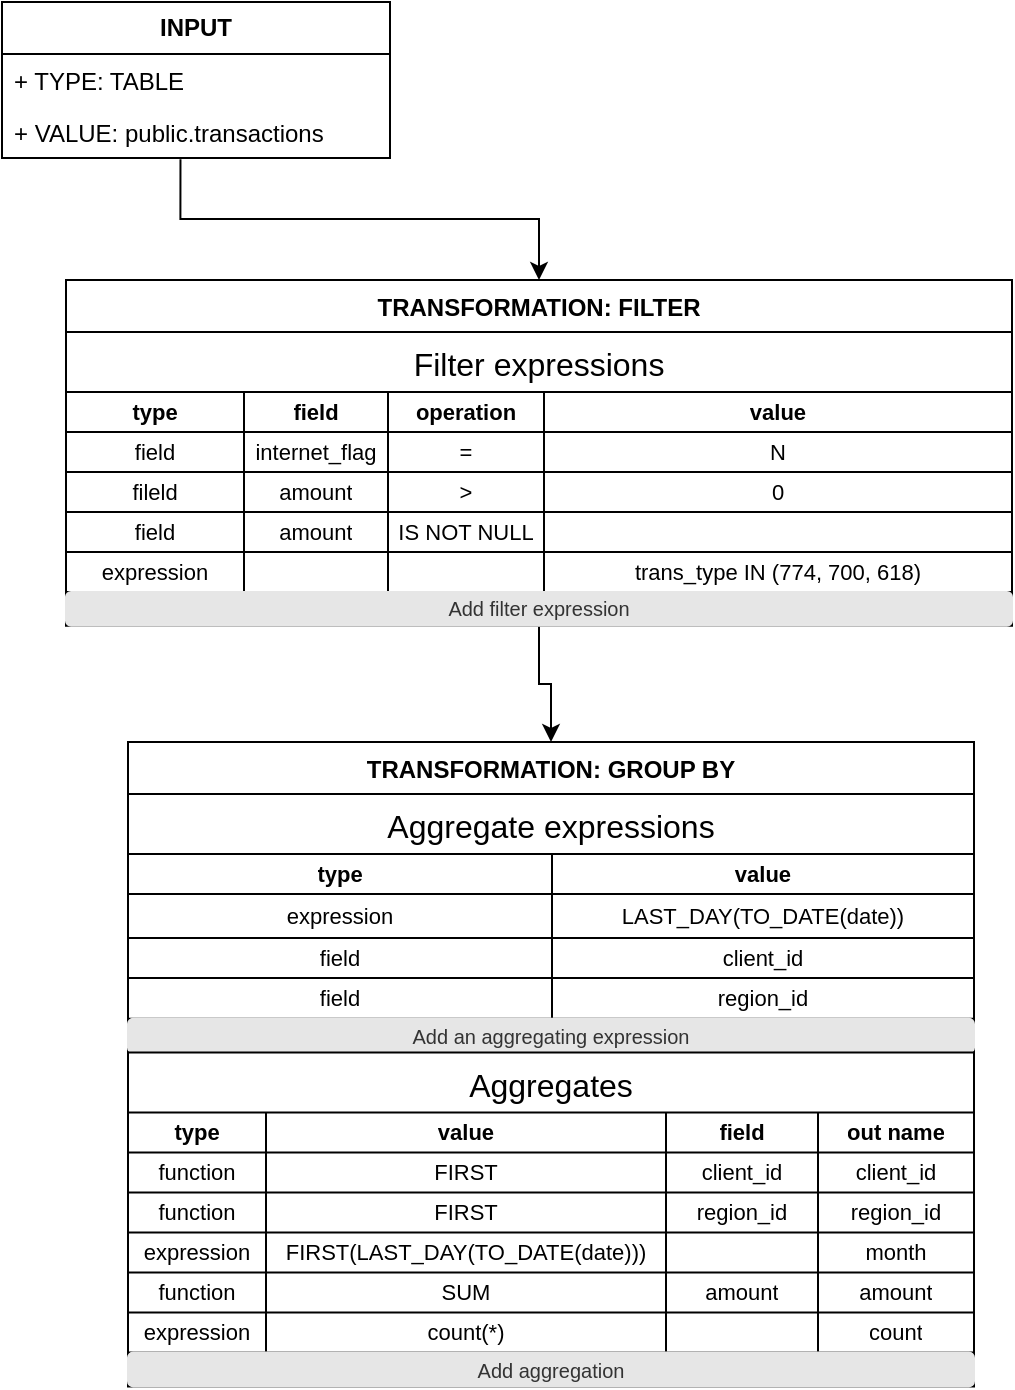 <mxfile version="24.7.17">
  <diagram name="Page-1" id="9f46799a-70d6-7492-0946-bef42562c5a5">
    <mxGraphModel dx="1172" dy="624" grid="0" gridSize="10" guides="1" tooltips="1" connect="1" arrows="1" fold="1" page="1" pageScale="1" pageWidth="1100" pageHeight="850" background="none" math="0" shadow="0">
      <root>
        <mxCell id="0" />
        <mxCell id="1" parent="0" />
        <mxCell id="NS6MXJYAzT7x-2VZBriJ-9" style="edgeStyle=orthogonalEdgeStyle;rounded=0;orthogonalLoop=1;jettySize=auto;html=1;exitX=0.46;exitY=1.022;exitDx=0;exitDy=0;entryX=0.5;entryY=0;entryDx=0;entryDy=0;exitPerimeter=0;" edge="1" parent="1" source="NS6MXJYAzT7x-2VZBriJ-256" target="NS6MXJYAzT7x-2VZBriJ-270">
          <mxGeometry relative="1" as="geometry">
            <mxPoint x="110" y="110" as="targetPoint" />
          </mxGeometry>
        </mxCell>
        <mxCell id="NS6MXJYAzT7x-2VZBriJ-5" value="TRANSFORMATION:&amp;nbsp;&lt;span style=&quot;text-align: left;&quot;&gt;GROUP BY&lt;/span&gt;" style="swimlane;fontStyle=1;align=center;verticalAlign=top;childLayout=stackLayout;horizontal=1;startSize=26;horizontalStack=0;resizeParent=1;resizeParentMax=0;resizeLast=0;collapsible=1;marginBottom=0;whiteSpace=wrap;html=1;flipV=0;flipH=1;" vertex="1" parent="1">
          <mxGeometry x="101" y="389" width="423" height="322.189" as="geometry">
            <mxRectangle x="101" y="389" width="256" height="47" as="alternateBounds" />
          </mxGeometry>
        </mxCell>
        <mxCell id="NS6MXJYAzT7x-2VZBriJ-206" value="Aggregate expressions" style="shape=table;startSize=30;container=1;collapsible=0;childLayout=tableLayout;strokeColor=default;fontSize=16;" vertex="1" parent="NS6MXJYAzT7x-2VZBriJ-5">
          <mxGeometry y="26" width="423" height="112.429" as="geometry" />
        </mxCell>
        <mxCell id="NS6MXJYAzT7x-2VZBriJ-207" value="" style="shape=tableRow;horizontal=0;startSize=0;swimlaneHead=0;swimlaneBody=0;strokeColor=inherit;top=0;left=0;bottom=0;right=0;collapsible=0;dropTarget=0;fillColor=none;points=[[0,0.5],[1,0.5]];portConstraint=eastwest;fontSize=16;" vertex="1" parent="NS6MXJYAzT7x-2VZBriJ-206">
          <mxGeometry y="30" width="423" height="20" as="geometry" />
        </mxCell>
        <mxCell id="NS6MXJYAzT7x-2VZBriJ-208" value="&lt;span style=&quot;font-weight: 700; font-size: 11px;&quot;&gt;type&lt;/span&gt;" style="shape=partialRectangle;html=1;whiteSpace=wrap;connectable=0;strokeColor=inherit;overflow=hidden;fillColor=none;top=0;left=0;bottom=0;right=0;pointerEvents=1;fontSize=11;" vertex="1" parent="NS6MXJYAzT7x-2VZBriJ-207">
          <mxGeometry width="212" height="20" as="geometry">
            <mxRectangle width="212" height="20" as="alternateBounds" />
          </mxGeometry>
        </mxCell>
        <mxCell id="NS6MXJYAzT7x-2VZBriJ-209" value="&lt;span style=&quot;font-weight: 700; font-size: 11px;&quot;&gt;value&lt;/span&gt;" style="shape=partialRectangle;html=1;whiteSpace=wrap;connectable=0;strokeColor=inherit;overflow=hidden;fillColor=none;top=0;left=0;bottom=0;right=0;pointerEvents=1;fontSize=11;" vertex="1" parent="NS6MXJYAzT7x-2VZBriJ-207">
          <mxGeometry x="212" width="211" height="20" as="geometry">
            <mxRectangle width="211" height="20" as="alternateBounds" />
          </mxGeometry>
        </mxCell>
        <mxCell id="NS6MXJYAzT7x-2VZBriJ-211" value="" style="shape=tableRow;horizontal=0;startSize=0;swimlaneHead=0;swimlaneBody=0;strokeColor=inherit;top=0;left=0;bottom=0;right=0;collapsible=0;dropTarget=0;fillColor=none;points=[[0,0.5],[1,0.5]];portConstraint=eastwest;fontSize=16;" vertex="1" parent="NS6MXJYAzT7x-2VZBriJ-206">
          <mxGeometry y="50" width="423" height="22" as="geometry" />
        </mxCell>
        <mxCell id="NS6MXJYAzT7x-2VZBriJ-212" value="&lt;span style=&quot;font-size: 11px;&quot;&gt;expression&lt;/span&gt;" style="shape=partialRectangle;html=1;whiteSpace=wrap;connectable=0;strokeColor=inherit;overflow=hidden;fillColor=none;top=0;left=0;bottom=0;right=0;pointerEvents=1;fontSize=11;" vertex="1" parent="NS6MXJYAzT7x-2VZBriJ-211">
          <mxGeometry width="212" height="22" as="geometry">
            <mxRectangle width="212" height="22" as="alternateBounds" />
          </mxGeometry>
        </mxCell>
        <mxCell id="NS6MXJYAzT7x-2VZBriJ-213" value="&lt;span style=&quot;font-size: 11px;&quot;&gt;LAST_DAY(TO_DATE(date))&lt;/span&gt;" style="shape=partialRectangle;html=1;whiteSpace=wrap;connectable=0;strokeColor=inherit;overflow=hidden;fillColor=none;top=0;left=0;bottom=0;right=0;pointerEvents=1;fontSize=11;" vertex="1" parent="NS6MXJYAzT7x-2VZBriJ-211">
          <mxGeometry x="212" width="211" height="22" as="geometry">
            <mxRectangle width="211" height="22" as="alternateBounds" />
          </mxGeometry>
        </mxCell>
        <mxCell id="NS6MXJYAzT7x-2VZBriJ-215" value="" style="shape=tableRow;horizontal=0;startSize=0;swimlaneHead=0;swimlaneBody=0;strokeColor=inherit;top=0;left=0;bottom=0;right=0;collapsible=0;dropTarget=0;fillColor=none;points=[[0,0.5],[1,0.5]];portConstraint=eastwest;fontSize=16;" vertex="1" parent="NS6MXJYAzT7x-2VZBriJ-206">
          <mxGeometry y="72" width="423" height="20" as="geometry" />
        </mxCell>
        <mxCell id="NS6MXJYAzT7x-2VZBriJ-216" value="&lt;span style=&quot;font-size: 11px;&quot;&gt;field&lt;/span&gt;" style="shape=partialRectangle;html=1;whiteSpace=wrap;connectable=0;strokeColor=inherit;overflow=hidden;fillColor=none;top=0;left=0;bottom=0;right=0;pointerEvents=1;fontSize=11;" vertex="1" parent="NS6MXJYAzT7x-2VZBriJ-215">
          <mxGeometry width="212" height="20" as="geometry">
            <mxRectangle width="212" height="20" as="alternateBounds" />
          </mxGeometry>
        </mxCell>
        <mxCell id="NS6MXJYAzT7x-2VZBriJ-217" value="&lt;span style=&quot;font-size: 11px;&quot;&gt;client_id&lt;/span&gt;" style="shape=partialRectangle;html=1;whiteSpace=wrap;connectable=0;strokeColor=inherit;overflow=hidden;fillColor=none;top=0;left=0;bottom=0;right=0;pointerEvents=1;fontSize=11;" vertex="1" parent="NS6MXJYAzT7x-2VZBriJ-215">
          <mxGeometry x="212" width="211" height="20" as="geometry">
            <mxRectangle width="211" height="20" as="alternateBounds" />
          </mxGeometry>
        </mxCell>
        <mxCell id="NS6MXJYAzT7x-2VZBriJ-232" style="shape=tableRow;horizontal=0;startSize=0;swimlaneHead=0;swimlaneBody=0;strokeColor=inherit;top=0;left=0;bottom=0;right=0;collapsible=0;dropTarget=0;fillColor=none;points=[[0,0.5],[1,0.5]];portConstraint=eastwest;fontSize=16;" vertex="1" parent="NS6MXJYAzT7x-2VZBriJ-206">
          <mxGeometry y="92" width="423" height="20" as="geometry" />
        </mxCell>
        <mxCell id="NS6MXJYAzT7x-2VZBriJ-233" value="&lt;span style=&quot;font-size: 11px;&quot;&gt;field&lt;/span&gt;" style="shape=partialRectangle;html=1;whiteSpace=wrap;connectable=0;strokeColor=inherit;overflow=hidden;fillColor=none;top=0;left=0;bottom=0;right=0;pointerEvents=1;fontSize=11;" vertex="1" parent="NS6MXJYAzT7x-2VZBriJ-232">
          <mxGeometry width="212" height="20" as="geometry">
            <mxRectangle width="212" height="20" as="alternateBounds" />
          </mxGeometry>
        </mxCell>
        <mxCell id="NS6MXJYAzT7x-2VZBriJ-234" value="&lt;span style=&quot;font-size: 11px;&quot;&gt;region_id&lt;/span&gt;" style="shape=partialRectangle;html=1;whiteSpace=wrap;connectable=0;strokeColor=inherit;overflow=hidden;fillColor=none;top=0;left=0;bottom=0;right=0;pointerEvents=1;fontSize=11;" vertex="1" parent="NS6MXJYAzT7x-2VZBriJ-232">
          <mxGeometry x="212" width="211" height="20" as="geometry">
            <mxRectangle width="211" height="20" as="alternateBounds" />
          </mxGeometry>
        </mxCell>
        <mxCell id="NS6MXJYAzT7x-2VZBriJ-266" value="&lt;span style=&quot;white-space-collapse: preserve;&quot; data-src-align=&quot;0:8&quot; class=&quot;EzKURWReUAB5oZgtQNkl&quot;&gt;Add&lt;/span&gt;&lt;span style=&quot;white-space-collapse: preserve;&quot;&gt; an &lt;/span&gt;&lt;span style=&quot;white-space-collapse: preserve;&quot; data-src-align=&quot;9:12&quot; class=&quot;EzKURWReUAB5oZgtQNkl&quot;&gt;aggregating&lt;/span&gt;&lt;span style=&quot;white-space-collapse: preserve;&quot;&gt; &lt;/span&gt;&lt;span style=&quot;white-space-collapse: preserve;&quot; data-src-align=&quot;22:9&quot; class=&quot;EzKURWReUAB5oZgtQNkl&quot;&gt;expression&lt;/span&gt;" style="rounded=1;html=1;shadow=0;dashed=0;whiteSpace=wrap;fontSize=10;fillColor=#E6E6E6;align=center;strokeColor=#E6E6E6;fontColor=#333333;" vertex="1" parent="NS6MXJYAzT7x-2VZBriJ-5">
          <mxGeometry y="138.429" width="423" height="16.88" as="geometry" />
        </mxCell>
        <mxCell id="NS6MXJYAzT7x-2VZBriJ-219" value="Aggregates" style="shape=table;startSize=30;container=1;collapsible=0;childLayout=tableLayout;strokeColor=default;fontSize=16;" vertex="1" parent="NS6MXJYAzT7x-2VZBriJ-5">
          <mxGeometry y="155.309" width="423" height="150" as="geometry" />
        </mxCell>
        <mxCell id="NS6MXJYAzT7x-2VZBriJ-220" value="" style="shape=tableRow;horizontal=0;startSize=0;swimlaneHead=0;swimlaneBody=0;strokeColor=inherit;top=0;left=0;bottom=0;right=0;collapsible=0;dropTarget=0;fillColor=none;points=[[0,0.5],[1,0.5]];portConstraint=eastwest;fontSize=16;" vertex="1" parent="NS6MXJYAzT7x-2VZBriJ-219">
          <mxGeometry y="30" width="423" height="20" as="geometry" />
        </mxCell>
        <mxCell id="NS6MXJYAzT7x-2VZBriJ-221" value="&lt;span style=&quot;font-weight: 700; font-size: 11px;&quot;&gt;type&lt;/span&gt;" style="shape=partialRectangle;html=1;whiteSpace=wrap;connectable=0;strokeColor=inherit;overflow=hidden;fillColor=none;top=0;left=0;bottom=0;right=0;pointerEvents=1;fontSize=11;" vertex="1" parent="NS6MXJYAzT7x-2VZBriJ-220">
          <mxGeometry width="69" height="20" as="geometry">
            <mxRectangle width="69" height="20" as="alternateBounds" />
          </mxGeometry>
        </mxCell>
        <mxCell id="NS6MXJYAzT7x-2VZBriJ-222" value="value" style="shape=partialRectangle;html=1;whiteSpace=wrap;connectable=0;strokeColor=inherit;overflow=hidden;fillColor=none;top=0;left=0;bottom=0;right=0;pointerEvents=1;fontSize=11;fontStyle=1" vertex="1" parent="NS6MXJYAzT7x-2VZBriJ-220">
          <mxGeometry x="69" width="200" height="20" as="geometry">
            <mxRectangle width="200" height="20" as="alternateBounds" />
          </mxGeometry>
        </mxCell>
        <mxCell id="NS6MXJYAzT7x-2VZBriJ-235" value="field" style="shape=partialRectangle;html=1;whiteSpace=wrap;connectable=0;strokeColor=inherit;overflow=hidden;fillColor=none;top=0;left=0;bottom=0;right=0;pointerEvents=1;fontSize=11;fontStyle=1" vertex="1" parent="NS6MXJYAzT7x-2VZBriJ-220">
          <mxGeometry x="269" width="76" height="20" as="geometry">
            <mxRectangle width="76" height="20" as="alternateBounds" />
          </mxGeometry>
        </mxCell>
        <mxCell id="NS6MXJYAzT7x-2VZBriJ-223" value="out name" style="shape=partialRectangle;html=1;whiteSpace=wrap;connectable=0;strokeColor=inherit;overflow=hidden;fillColor=none;top=0;left=0;bottom=0;right=0;pointerEvents=1;fontSize=11;fontStyle=1" vertex="1" parent="NS6MXJYAzT7x-2VZBriJ-220">
          <mxGeometry x="345" width="78" height="20" as="geometry">
            <mxRectangle width="78" height="20" as="alternateBounds" />
          </mxGeometry>
        </mxCell>
        <mxCell id="NS6MXJYAzT7x-2VZBriJ-224" value="" style="shape=tableRow;horizontal=0;startSize=0;swimlaneHead=0;swimlaneBody=0;strokeColor=inherit;top=0;left=0;bottom=0;right=0;collapsible=0;dropTarget=0;fillColor=none;points=[[0,0.5],[1,0.5]];portConstraint=eastwest;fontSize=16;" vertex="1" parent="NS6MXJYAzT7x-2VZBriJ-219">
          <mxGeometry y="50" width="423" height="20" as="geometry" />
        </mxCell>
        <mxCell id="NS6MXJYAzT7x-2VZBriJ-225" value="function" style="shape=partialRectangle;html=1;whiteSpace=wrap;connectable=0;strokeColor=inherit;overflow=hidden;fillColor=none;top=0;left=0;bottom=0;right=0;pointerEvents=1;fontSize=11;" vertex="1" parent="NS6MXJYAzT7x-2VZBriJ-224">
          <mxGeometry width="69" height="20" as="geometry">
            <mxRectangle width="69" height="20" as="alternateBounds" />
          </mxGeometry>
        </mxCell>
        <mxCell id="NS6MXJYAzT7x-2VZBriJ-226" value="FIRST" style="shape=partialRectangle;html=1;whiteSpace=wrap;connectable=0;strokeColor=inherit;overflow=hidden;fillColor=none;top=0;left=0;bottom=0;right=0;pointerEvents=1;fontSize=11;" vertex="1" parent="NS6MXJYAzT7x-2VZBriJ-224">
          <mxGeometry x="69" width="200" height="20" as="geometry">
            <mxRectangle width="200" height="20" as="alternateBounds" />
          </mxGeometry>
        </mxCell>
        <mxCell id="NS6MXJYAzT7x-2VZBriJ-236" value="client_id" style="shape=partialRectangle;html=1;whiteSpace=wrap;connectable=0;strokeColor=inherit;overflow=hidden;fillColor=none;top=0;left=0;bottom=0;right=0;pointerEvents=1;fontSize=11;" vertex="1" parent="NS6MXJYAzT7x-2VZBriJ-224">
          <mxGeometry x="269" width="76" height="20" as="geometry">
            <mxRectangle width="76" height="20" as="alternateBounds" />
          </mxGeometry>
        </mxCell>
        <mxCell id="NS6MXJYAzT7x-2VZBriJ-227" value="client_id" style="shape=partialRectangle;html=1;whiteSpace=wrap;connectable=0;strokeColor=inherit;overflow=hidden;fillColor=none;top=0;left=0;bottom=0;right=0;pointerEvents=1;fontSize=11;" vertex="1" parent="NS6MXJYAzT7x-2VZBriJ-224">
          <mxGeometry x="345" width="78" height="20" as="geometry">
            <mxRectangle width="78" height="20" as="alternateBounds" />
          </mxGeometry>
        </mxCell>
        <mxCell id="NS6MXJYAzT7x-2VZBriJ-258" style="shape=tableRow;horizontal=0;startSize=0;swimlaneHead=0;swimlaneBody=0;strokeColor=inherit;top=0;left=0;bottom=0;right=0;collapsible=0;dropTarget=0;fillColor=none;points=[[0,0.5],[1,0.5]];portConstraint=eastwest;fontSize=16;" vertex="1" parent="NS6MXJYAzT7x-2VZBriJ-219">
          <mxGeometry y="70" width="423" height="20" as="geometry" />
        </mxCell>
        <mxCell id="NS6MXJYAzT7x-2VZBriJ-259" value="function" style="shape=partialRectangle;html=1;whiteSpace=wrap;connectable=0;strokeColor=inherit;overflow=hidden;fillColor=none;top=0;left=0;bottom=0;right=0;pointerEvents=1;fontSize=11;" vertex="1" parent="NS6MXJYAzT7x-2VZBriJ-258">
          <mxGeometry width="69" height="20" as="geometry">
            <mxRectangle width="69" height="20" as="alternateBounds" />
          </mxGeometry>
        </mxCell>
        <mxCell id="NS6MXJYAzT7x-2VZBriJ-260" value="FIRST" style="shape=partialRectangle;html=1;whiteSpace=wrap;connectable=0;strokeColor=inherit;overflow=hidden;fillColor=none;top=0;left=0;bottom=0;right=0;pointerEvents=1;fontSize=11;" vertex="1" parent="NS6MXJYAzT7x-2VZBriJ-258">
          <mxGeometry x="69" width="200" height="20" as="geometry">
            <mxRectangle width="200" height="20" as="alternateBounds" />
          </mxGeometry>
        </mxCell>
        <mxCell id="NS6MXJYAzT7x-2VZBriJ-261" value="region_id" style="shape=partialRectangle;html=1;whiteSpace=wrap;connectable=0;strokeColor=inherit;overflow=hidden;fillColor=none;top=0;left=0;bottom=0;right=0;pointerEvents=1;fontSize=11;" vertex="1" parent="NS6MXJYAzT7x-2VZBriJ-258">
          <mxGeometry x="269" width="76" height="20" as="geometry">
            <mxRectangle width="76" height="20" as="alternateBounds" />
          </mxGeometry>
        </mxCell>
        <mxCell id="NS6MXJYAzT7x-2VZBriJ-262" value="region_id" style="shape=partialRectangle;html=1;whiteSpace=wrap;connectable=0;strokeColor=inherit;overflow=hidden;fillColor=none;top=0;left=0;bottom=0;right=0;pointerEvents=1;fontSize=11;" vertex="1" parent="NS6MXJYAzT7x-2VZBriJ-258">
          <mxGeometry x="345" width="78" height="20" as="geometry">
            <mxRectangle width="78" height="20" as="alternateBounds" />
          </mxGeometry>
        </mxCell>
        <mxCell id="NS6MXJYAzT7x-2VZBriJ-228" value="" style="shape=tableRow;horizontal=0;startSize=0;swimlaneHead=0;swimlaneBody=0;strokeColor=inherit;top=0;left=0;bottom=0;right=0;collapsible=0;dropTarget=0;fillColor=none;points=[[0,0.5],[1,0.5]];portConstraint=eastwest;fontSize=16;" vertex="1" parent="NS6MXJYAzT7x-2VZBriJ-219">
          <mxGeometry y="90" width="423" height="20" as="geometry" />
        </mxCell>
        <mxCell id="NS6MXJYAzT7x-2VZBriJ-229" value="expression" style="shape=partialRectangle;html=1;whiteSpace=wrap;connectable=0;strokeColor=inherit;overflow=hidden;fillColor=none;top=0;left=0;bottom=0;right=0;pointerEvents=1;fontSize=11;" vertex="1" parent="NS6MXJYAzT7x-2VZBriJ-228">
          <mxGeometry width="69" height="20" as="geometry">
            <mxRectangle width="69" height="20" as="alternateBounds" />
          </mxGeometry>
        </mxCell>
        <mxCell id="NS6MXJYAzT7x-2VZBriJ-230" value="FIRST(LAST_DAY(TO_DATE(date)))" style="shape=partialRectangle;html=1;whiteSpace=wrap;connectable=0;strokeColor=inherit;overflow=hidden;fillColor=none;top=0;left=0;bottom=0;right=0;pointerEvents=1;fontSize=11;" vertex="1" parent="NS6MXJYAzT7x-2VZBriJ-228">
          <mxGeometry x="69" width="200" height="20" as="geometry">
            <mxRectangle width="200" height="20" as="alternateBounds" />
          </mxGeometry>
        </mxCell>
        <mxCell id="NS6MXJYAzT7x-2VZBriJ-237" style="shape=partialRectangle;html=1;whiteSpace=wrap;connectable=0;strokeColor=inherit;overflow=hidden;fillColor=none;top=0;left=0;bottom=0;right=0;pointerEvents=1;fontSize=11;" vertex="1" parent="NS6MXJYAzT7x-2VZBriJ-228">
          <mxGeometry x="269" width="76" height="20" as="geometry">
            <mxRectangle width="76" height="20" as="alternateBounds" />
          </mxGeometry>
        </mxCell>
        <mxCell id="NS6MXJYAzT7x-2VZBriJ-231" value="&lt;span style=&quot;white-space-collapse: preserve;&quot; data-src-align=&quot;0:5&quot; class=&quot;EzKURWReUAB5oZgtQNkl&quot;&gt;month&lt;/span&gt;" style="shape=partialRectangle;html=1;whiteSpace=wrap;connectable=0;strokeColor=inherit;overflow=hidden;fillColor=none;top=0;left=0;bottom=0;right=0;pointerEvents=1;fontSize=11;" vertex="1" parent="NS6MXJYAzT7x-2VZBriJ-228">
          <mxGeometry x="345" width="78" height="20" as="geometry">
            <mxRectangle width="78" height="20" as="alternateBounds" />
          </mxGeometry>
        </mxCell>
        <mxCell id="NS6MXJYAzT7x-2VZBriJ-243" style="shape=tableRow;horizontal=0;startSize=0;swimlaneHead=0;swimlaneBody=0;strokeColor=inherit;top=0;left=0;bottom=0;right=0;collapsible=0;dropTarget=0;fillColor=none;points=[[0,0.5],[1,0.5]];portConstraint=eastwest;fontSize=16;" vertex="1" parent="NS6MXJYAzT7x-2VZBriJ-219">
          <mxGeometry y="110" width="423" height="20" as="geometry" />
        </mxCell>
        <mxCell id="NS6MXJYAzT7x-2VZBriJ-244" value="function" style="shape=partialRectangle;html=1;whiteSpace=wrap;connectable=0;strokeColor=inherit;overflow=hidden;fillColor=none;top=0;left=0;bottom=0;right=0;pointerEvents=1;fontSize=11;" vertex="1" parent="NS6MXJYAzT7x-2VZBriJ-243">
          <mxGeometry width="69" height="20" as="geometry">
            <mxRectangle width="69" height="20" as="alternateBounds" />
          </mxGeometry>
        </mxCell>
        <mxCell id="NS6MXJYAzT7x-2VZBriJ-245" value="SUM" style="shape=partialRectangle;html=1;whiteSpace=wrap;connectable=0;strokeColor=inherit;overflow=hidden;fillColor=none;top=0;left=0;bottom=0;right=0;pointerEvents=1;fontSize=11;" vertex="1" parent="NS6MXJYAzT7x-2VZBriJ-243">
          <mxGeometry x="69" width="200" height="20" as="geometry">
            <mxRectangle width="200" height="20" as="alternateBounds" />
          </mxGeometry>
        </mxCell>
        <mxCell id="NS6MXJYAzT7x-2VZBriJ-246" value="amount" style="shape=partialRectangle;html=1;whiteSpace=wrap;connectable=0;strokeColor=inherit;overflow=hidden;fillColor=none;top=0;left=0;bottom=0;right=0;pointerEvents=1;fontSize=11;" vertex="1" parent="NS6MXJYAzT7x-2VZBriJ-243">
          <mxGeometry x="269" width="76" height="20" as="geometry">
            <mxRectangle width="76" height="20" as="alternateBounds" />
          </mxGeometry>
        </mxCell>
        <mxCell id="NS6MXJYAzT7x-2VZBriJ-247" value="amount" style="shape=partialRectangle;html=1;whiteSpace=wrap;connectable=0;strokeColor=inherit;overflow=hidden;fillColor=none;top=0;left=0;bottom=0;right=0;pointerEvents=1;fontSize=11;" vertex="1" parent="NS6MXJYAzT7x-2VZBriJ-243">
          <mxGeometry x="345" width="78" height="20" as="geometry">
            <mxRectangle width="78" height="20" as="alternateBounds" />
          </mxGeometry>
        </mxCell>
        <mxCell id="NS6MXJYAzT7x-2VZBriJ-238" style="shape=tableRow;horizontal=0;startSize=0;swimlaneHead=0;swimlaneBody=0;strokeColor=inherit;top=0;left=0;bottom=0;right=0;collapsible=0;dropTarget=0;fillColor=none;points=[[0,0.5],[1,0.5]];portConstraint=eastwest;fontSize=16;" vertex="1" parent="NS6MXJYAzT7x-2VZBriJ-219">
          <mxGeometry y="130" width="423" height="20" as="geometry" />
        </mxCell>
        <mxCell id="NS6MXJYAzT7x-2VZBriJ-239" value="expression" style="shape=partialRectangle;html=1;whiteSpace=wrap;connectable=0;strokeColor=inherit;overflow=hidden;fillColor=none;top=0;left=0;bottom=0;right=0;pointerEvents=1;fontSize=11;" vertex="1" parent="NS6MXJYAzT7x-2VZBriJ-238">
          <mxGeometry width="69" height="20" as="geometry">
            <mxRectangle width="69" height="20" as="alternateBounds" />
          </mxGeometry>
        </mxCell>
        <mxCell id="NS6MXJYAzT7x-2VZBriJ-240" value="count(*)" style="shape=partialRectangle;html=1;whiteSpace=wrap;connectable=0;strokeColor=inherit;overflow=hidden;fillColor=none;top=0;left=0;bottom=0;right=0;pointerEvents=1;fontSize=11;" vertex="1" parent="NS6MXJYAzT7x-2VZBriJ-238">
          <mxGeometry x="69" width="200" height="20" as="geometry">
            <mxRectangle width="200" height="20" as="alternateBounds" />
          </mxGeometry>
        </mxCell>
        <mxCell id="NS6MXJYAzT7x-2VZBriJ-241" style="shape=partialRectangle;html=1;whiteSpace=wrap;connectable=0;strokeColor=inherit;overflow=hidden;fillColor=none;top=0;left=0;bottom=0;right=0;pointerEvents=1;fontSize=11;" vertex="1" parent="NS6MXJYAzT7x-2VZBriJ-238">
          <mxGeometry x="269" width="76" height="20" as="geometry">
            <mxRectangle width="76" height="20" as="alternateBounds" />
          </mxGeometry>
        </mxCell>
        <mxCell id="NS6MXJYAzT7x-2VZBriJ-242" value="count" style="shape=partialRectangle;html=1;whiteSpace=wrap;connectable=0;strokeColor=inherit;overflow=hidden;fillColor=none;top=0;left=0;bottom=0;right=0;pointerEvents=1;fontSize=11;" vertex="1" parent="NS6MXJYAzT7x-2VZBriJ-238">
          <mxGeometry x="345" width="78" height="20" as="geometry">
            <mxRectangle width="78" height="20" as="alternateBounds" />
          </mxGeometry>
        </mxCell>
        <mxCell id="NS6MXJYAzT7x-2VZBriJ-268" value="&lt;span style=&quot;white-space-collapse: preserve;&quot; data-src-align=&quot;0:8&quot; class=&quot;EzKURWReUAB5oZgtQNkl&quot;&gt;Add&lt;/span&gt;&lt;span style=&quot;white-space-collapse: preserve;&quot;&gt; &lt;/span&gt;&lt;span style=&quot;white-space-collapse: preserve;&quot; data-src-align=&quot;9:9&quot; class=&quot;EzKURWReUAB5oZgtQNkl&quot;&gt;aggregation&lt;/span&gt;" style="rounded=1;html=1;shadow=0;dashed=0;whiteSpace=wrap;fontSize=10;fillColor=#E6E6E6;align=center;strokeColor=#E6E6E6;fontColor=#333333;" vertex="1" parent="NS6MXJYAzT7x-2VZBriJ-5">
          <mxGeometry y="305.309" width="423" height="16.88" as="geometry" />
        </mxCell>
        <mxCell id="NS6MXJYAzT7x-2VZBriJ-253" value="&lt;span style=&quot;font-weight: 700;&quot;&gt;INPUT&lt;/span&gt;" style="swimlane;fontStyle=0;childLayout=stackLayout;horizontal=1;startSize=26;fillColor=none;horizontalStack=0;resizeParent=1;resizeParentMax=0;resizeLast=0;collapsible=1;marginBottom=0;whiteSpace=wrap;html=1;" vertex="1" parent="1">
          <mxGeometry x="38" y="19" width="194" height="78" as="geometry">
            <mxRectangle x="38" y="19" width="71" height="26" as="alternateBounds" />
          </mxGeometry>
        </mxCell>
        <mxCell id="NS6MXJYAzT7x-2VZBriJ-254" value="+ TYPE: TABLE" style="text;strokeColor=none;fillColor=none;align=left;verticalAlign=top;spacingLeft=4;spacingRight=4;overflow=hidden;rotatable=0;points=[[0,0.5],[1,0.5]];portConstraint=eastwest;whiteSpace=wrap;html=1;" vertex="1" parent="NS6MXJYAzT7x-2VZBriJ-253">
          <mxGeometry y="26" width="194" height="26" as="geometry" />
        </mxCell>
        <mxCell id="NS6MXJYAzT7x-2VZBriJ-256" value="+ VALUE: public.transactions" style="text;strokeColor=none;fillColor=none;align=left;verticalAlign=top;spacingLeft=4;spacingRight=4;overflow=hidden;rotatable=0;points=[[0,0.5],[1,0.5]];portConstraint=eastwest;whiteSpace=wrap;html=1;" vertex="1" parent="NS6MXJYAzT7x-2VZBriJ-253">
          <mxGeometry y="52" width="194" height="26" as="geometry" />
        </mxCell>
        <mxCell id="NS6MXJYAzT7x-2VZBriJ-336" style="edgeStyle=orthogonalEdgeStyle;rounded=0;orthogonalLoop=1;jettySize=auto;html=1;exitX=0.5;exitY=1;exitDx=0;exitDy=0;entryX=0.5;entryY=0;entryDx=0;entryDy=0;" edge="1" parent="1" source="NS6MXJYAzT7x-2VZBriJ-270" target="NS6MXJYAzT7x-2VZBriJ-5">
          <mxGeometry relative="1" as="geometry" />
        </mxCell>
        <mxCell id="NS6MXJYAzT7x-2VZBriJ-270" value="&lt;div style=&quot;text-align: left;&quot;&gt;&lt;span style=&quot;background-color: initial;&quot;&gt;TRANSFORMATION: FILTER&lt;/span&gt;&lt;/div&gt;" style="swimlane;fontStyle=1;align=center;verticalAlign=top;childLayout=stackLayout;horizontal=1;startSize=26;horizontalStack=0;resizeParent=1;resizeParentMax=0;resizeLast=0;collapsible=1;marginBottom=0;whiteSpace=wrap;html=1;flipV=0;flipH=1;" vertex="1" parent="1">
          <mxGeometry x="70" y="158" width="473" height="172.88" as="geometry">
            <mxRectangle x="70" y="158" width="257" height="47" as="alternateBounds" />
          </mxGeometry>
        </mxCell>
        <mxCell id="NS6MXJYAzT7x-2VZBriJ-271" value="Filter expressions" style="shape=table;startSize=30;container=1;collapsible=0;childLayout=tableLayout;strokeColor=default;fontSize=16;" vertex="1" parent="NS6MXJYAzT7x-2VZBriJ-270">
          <mxGeometry y="26" width="473" height="130" as="geometry" />
        </mxCell>
        <mxCell id="NS6MXJYAzT7x-2VZBriJ-272" value="" style="shape=tableRow;horizontal=0;startSize=0;swimlaneHead=0;swimlaneBody=0;strokeColor=inherit;top=0;left=0;bottom=0;right=0;collapsible=0;dropTarget=0;fillColor=none;points=[[0,0.5],[1,0.5]];portConstraint=eastwest;fontSize=16;" vertex="1" parent="NS6MXJYAzT7x-2VZBriJ-271">
          <mxGeometry y="30" width="473" height="20" as="geometry" />
        </mxCell>
        <mxCell id="NS6MXJYAzT7x-2VZBriJ-273" value="&lt;span style=&quot;font-weight: 700; font-size: 11px;&quot;&gt;type&lt;/span&gt;" style="shape=partialRectangle;html=1;whiteSpace=wrap;connectable=0;strokeColor=inherit;overflow=hidden;fillColor=none;top=0;left=0;bottom=0;right=0;pointerEvents=1;fontSize=11;" vertex="1" parent="NS6MXJYAzT7x-2VZBriJ-272">
          <mxGeometry width="89" height="20" as="geometry">
            <mxRectangle width="89" height="20" as="alternateBounds" />
          </mxGeometry>
        </mxCell>
        <mxCell id="NS6MXJYAzT7x-2VZBriJ-321" value="&lt;b&gt;field&lt;/b&gt;" style="shape=partialRectangle;html=1;whiteSpace=wrap;connectable=0;strokeColor=inherit;overflow=hidden;fillColor=none;top=0;left=0;bottom=0;right=0;pointerEvents=1;fontSize=11;" vertex="1" parent="NS6MXJYAzT7x-2VZBriJ-272">
          <mxGeometry x="89" width="72" height="20" as="geometry">
            <mxRectangle width="72" height="20" as="alternateBounds" />
          </mxGeometry>
        </mxCell>
        <mxCell id="NS6MXJYAzT7x-2VZBriJ-317" value="&lt;b&gt;operation&lt;/b&gt;" style="shape=partialRectangle;html=1;whiteSpace=wrap;connectable=0;strokeColor=inherit;overflow=hidden;fillColor=none;top=0;left=0;bottom=0;right=0;pointerEvents=1;fontSize=11;" vertex="1" parent="NS6MXJYAzT7x-2VZBriJ-272">
          <mxGeometry x="161" width="78" height="20" as="geometry">
            <mxRectangle width="78" height="20" as="alternateBounds" />
          </mxGeometry>
        </mxCell>
        <mxCell id="NS6MXJYAzT7x-2VZBriJ-274" value="&lt;span style=&quot;font-size: 11px;&quot;&gt;&lt;b&gt;value&lt;/b&gt;&lt;/span&gt;" style="shape=partialRectangle;html=1;whiteSpace=wrap;connectable=0;strokeColor=inherit;overflow=hidden;fillColor=none;top=0;left=0;bottom=0;right=0;pointerEvents=1;fontSize=11;" vertex="1" parent="NS6MXJYAzT7x-2VZBriJ-272">
          <mxGeometry x="239" width="234" height="20" as="geometry">
            <mxRectangle width="234" height="20" as="alternateBounds" />
          </mxGeometry>
        </mxCell>
        <mxCell id="NS6MXJYAzT7x-2VZBriJ-275" value="" style="shape=tableRow;horizontal=0;startSize=0;swimlaneHead=0;swimlaneBody=0;strokeColor=inherit;top=0;left=0;bottom=0;right=0;collapsible=0;dropTarget=0;fillColor=none;points=[[0,0.5],[1,0.5]];portConstraint=eastwest;fontSize=16;" vertex="1" parent="NS6MXJYAzT7x-2VZBriJ-271">
          <mxGeometry y="50" width="473" height="20" as="geometry" />
        </mxCell>
        <mxCell id="NS6MXJYAzT7x-2VZBriJ-276" value="&lt;span style=&quot;font-size: 11px;&quot;&gt;field&lt;/span&gt;" style="shape=partialRectangle;html=1;whiteSpace=wrap;connectable=0;strokeColor=inherit;overflow=hidden;fillColor=none;top=0;left=0;bottom=0;right=0;pointerEvents=1;fontSize=11;" vertex="1" parent="NS6MXJYAzT7x-2VZBriJ-275">
          <mxGeometry width="89" height="20" as="geometry">
            <mxRectangle width="89" height="20" as="alternateBounds" />
          </mxGeometry>
        </mxCell>
        <mxCell id="NS6MXJYAzT7x-2VZBriJ-322" value="internet_flag" style="shape=partialRectangle;html=1;whiteSpace=wrap;connectable=0;strokeColor=inherit;overflow=hidden;fillColor=none;top=0;left=0;bottom=0;right=0;pointerEvents=1;fontSize=11;" vertex="1" parent="NS6MXJYAzT7x-2VZBriJ-275">
          <mxGeometry x="89" width="72" height="20" as="geometry">
            <mxRectangle width="72" height="20" as="alternateBounds" />
          </mxGeometry>
        </mxCell>
        <mxCell id="NS6MXJYAzT7x-2VZBriJ-318" value="=" style="shape=partialRectangle;html=1;whiteSpace=wrap;connectable=0;strokeColor=inherit;overflow=hidden;fillColor=none;top=0;left=0;bottom=0;right=0;pointerEvents=1;fontSize=11;" vertex="1" parent="NS6MXJYAzT7x-2VZBriJ-275">
          <mxGeometry x="161" width="78" height="20" as="geometry">
            <mxRectangle width="78" height="20" as="alternateBounds" />
          </mxGeometry>
        </mxCell>
        <mxCell id="NS6MXJYAzT7x-2VZBriJ-277" value="&lt;span style=&quot;font-size: 11px;&quot;&gt;N&lt;/span&gt;" style="shape=partialRectangle;html=1;whiteSpace=wrap;connectable=0;strokeColor=inherit;overflow=hidden;fillColor=none;top=0;left=0;bottom=0;right=0;pointerEvents=1;fontSize=11;" vertex="1" parent="NS6MXJYAzT7x-2VZBriJ-275">
          <mxGeometry x="239" width="234" height="20" as="geometry">
            <mxRectangle width="234" height="20" as="alternateBounds" />
          </mxGeometry>
        </mxCell>
        <mxCell id="NS6MXJYAzT7x-2VZBriJ-326" style="shape=tableRow;horizontal=0;startSize=0;swimlaneHead=0;swimlaneBody=0;strokeColor=inherit;top=0;left=0;bottom=0;right=0;collapsible=0;dropTarget=0;fillColor=none;points=[[0,0.5],[1,0.5]];portConstraint=eastwest;fontSize=16;" vertex="1" parent="NS6MXJYAzT7x-2VZBriJ-271">
          <mxGeometry y="70" width="473" height="20" as="geometry" />
        </mxCell>
        <mxCell id="NS6MXJYAzT7x-2VZBriJ-327" value="fileld" style="shape=partialRectangle;html=1;whiteSpace=wrap;connectable=0;strokeColor=inherit;overflow=hidden;fillColor=none;top=0;left=0;bottom=0;right=0;pointerEvents=1;fontSize=11;" vertex="1" parent="NS6MXJYAzT7x-2VZBriJ-326">
          <mxGeometry width="89" height="20" as="geometry">
            <mxRectangle width="89" height="20" as="alternateBounds" />
          </mxGeometry>
        </mxCell>
        <mxCell id="NS6MXJYAzT7x-2VZBriJ-328" value="amount" style="shape=partialRectangle;html=1;whiteSpace=wrap;connectable=0;strokeColor=inherit;overflow=hidden;fillColor=none;top=0;left=0;bottom=0;right=0;pointerEvents=1;fontSize=11;" vertex="1" parent="NS6MXJYAzT7x-2VZBriJ-326">
          <mxGeometry x="89" width="72" height="20" as="geometry">
            <mxRectangle width="72" height="20" as="alternateBounds" />
          </mxGeometry>
        </mxCell>
        <mxCell id="NS6MXJYAzT7x-2VZBriJ-329" value="&amp;gt;" style="shape=partialRectangle;html=1;whiteSpace=wrap;connectable=0;strokeColor=inherit;overflow=hidden;fillColor=none;top=0;left=0;bottom=0;right=0;pointerEvents=1;fontSize=11;" vertex="1" parent="NS6MXJYAzT7x-2VZBriJ-326">
          <mxGeometry x="161" width="78" height="20" as="geometry">
            <mxRectangle width="78" height="20" as="alternateBounds" />
          </mxGeometry>
        </mxCell>
        <mxCell id="NS6MXJYAzT7x-2VZBriJ-330" value="0" style="shape=partialRectangle;html=1;whiteSpace=wrap;connectable=0;strokeColor=inherit;overflow=hidden;fillColor=none;top=0;left=0;bottom=0;right=0;pointerEvents=1;fontSize=11;" vertex="1" parent="NS6MXJYAzT7x-2VZBriJ-326">
          <mxGeometry x="239" width="234" height="20" as="geometry">
            <mxRectangle width="234" height="20" as="alternateBounds" />
          </mxGeometry>
        </mxCell>
        <mxCell id="NS6MXJYAzT7x-2VZBriJ-331" style="shape=tableRow;horizontal=0;startSize=0;swimlaneHead=0;swimlaneBody=0;strokeColor=inherit;top=0;left=0;bottom=0;right=0;collapsible=0;dropTarget=0;fillColor=none;points=[[0,0.5],[1,0.5]];portConstraint=eastwest;fontSize=16;" vertex="1" parent="NS6MXJYAzT7x-2VZBriJ-271">
          <mxGeometry y="90" width="473" height="20" as="geometry" />
        </mxCell>
        <mxCell id="NS6MXJYAzT7x-2VZBriJ-332" value="field" style="shape=partialRectangle;html=1;whiteSpace=wrap;connectable=0;strokeColor=inherit;overflow=hidden;fillColor=none;top=0;left=0;bottom=0;right=0;pointerEvents=1;fontSize=11;" vertex="1" parent="NS6MXJYAzT7x-2VZBriJ-331">
          <mxGeometry width="89" height="20" as="geometry">
            <mxRectangle width="89" height="20" as="alternateBounds" />
          </mxGeometry>
        </mxCell>
        <mxCell id="NS6MXJYAzT7x-2VZBriJ-333" value="amount" style="shape=partialRectangle;html=1;whiteSpace=wrap;connectable=0;strokeColor=inherit;overflow=hidden;fillColor=none;top=0;left=0;bottom=0;right=0;pointerEvents=1;fontSize=11;" vertex="1" parent="NS6MXJYAzT7x-2VZBriJ-331">
          <mxGeometry x="89" width="72" height="20" as="geometry">
            <mxRectangle width="72" height="20" as="alternateBounds" />
          </mxGeometry>
        </mxCell>
        <mxCell id="NS6MXJYAzT7x-2VZBriJ-334" value="IS NOT NULL" style="shape=partialRectangle;html=1;whiteSpace=wrap;connectable=0;strokeColor=inherit;overflow=hidden;fillColor=none;top=0;left=0;bottom=0;right=0;pointerEvents=1;fontSize=11;" vertex="1" parent="NS6MXJYAzT7x-2VZBriJ-331">
          <mxGeometry x="161" width="78" height="20" as="geometry">
            <mxRectangle width="78" height="20" as="alternateBounds" />
          </mxGeometry>
        </mxCell>
        <mxCell id="NS6MXJYAzT7x-2VZBriJ-335" style="shape=partialRectangle;html=1;whiteSpace=wrap;connectable=0;strokeColor=inherit;overflow=hidden;fillColor=none;top=0;left=0;bottom=0;right=0;pointerEvents=1;fontSize=11;" vertex="1" parent="NS6MXJYAzT7x-2VZBriJ-331">
          <mxGeometry x="239" width="234" height="20" as="geometry">
            <mxRectangle width="234" height="20" as="alternateBounds" />
          </mxGeometry>
        </mxCell>
        <mxCell id="NS6MXJYAzT7x-2VZBriJ-278" value="" style="shape=tableRow;horizontal=0;startSize=0;swimlaneHead=0;swimlaneBody=0;strokeColor=inherit;top=0;left=0;bottom=0;right=0;collapsible=0;dropTarget=0;fillColor=none;points=[[0,0.5],[1,0.5]];portConstraint=eastwest;fontSize=16;" vertex="1" parent="NS6MXJYAzT7x-2VZBriJ-271">
          <mxGeometry y="110" width="473" height="20" as="geometry" />
        </mxCell>
        <mxCell id="NS6MXJYAzT7x-2VZBriJ-279" value="&lt;span style=&quot;font-size: 11px;&quot;&gt;expression&lt;/span&gt;" style="shape=partialRectangle;html=1;whiteSpace=wrap;connectable=0;strokeColor=inherit;overflow=hidden;fillColor=none;top=0;left=0;bottom=0;right=0;pointerEvents=1;fontSize=11;" vertex="1" parent="NS6MXJYAzT7x-2VZBriJ-278">
          <mxGeometry width="89" height="20" as="geometry">
            <mxRectangle width="89" height="20" as="alternateBounds" />
          </mxGeometry>
        </mxCell>
        <mxCell id="NS6MXJYAzT7x-2VZBriJ-323" value="" style="shape=partialRectangle;html=1;whiteSpace=wrap;connectable=0;strokeColor=inherit;overflow=hidden;fillColor=none;top=0;left=0;bottom=0;right=0;pointerEvents=1;fontSize=11;" vertex="1" parent="NS6MXJYAzT7x-2VZBriJ-278">
          <mxGeometry x="89" width="72" height="20" as="geometry">
            <mxRectangle width="72" height="20" as="alternateBounds" />
          </mxGeometry>
        </mxCell>
        <mxCell id="NS6MXJYAzT7x-2VZBriJ-319" value="" style="shape=partialRectangle;html=1;whiteSpace=wrap;connectable=0;strokeColor=inherit;overflow=hidden;fillColor=none;top=0;left=0;bottom=0;right=0;pointerEvents=1;fontSize=11;" vertex="1" parent="NS6MXJYAzT7x-2VZBriJ-278">
          <mxGeometry x="161" width="78" height="20" as="geometry">
            <mxRectangle width="78" height="20" as="alternateBounds" />
          </mxGeometry>
        </mxCell>
        <mxCell id="NS6MXJYAzT7x-2VZBriJ-280" value="trans_type IN (774, 700, 618)" style="shape=partialRectangle;html=1;whiteSpace=wrap;connectable=0;strokeColor=inherit;overflow=hidden;fillColor=none;top=0;left=0;bottom=0;right=0;pointerEvents=1;fontSize=11;" vertex="1" parent="NS6MXJYAzT7x-2VZBriJ-278">
          <mxGeometry x="239" width="234" height="20" as="geometry">
            <mxRectangle width="234" height="20" as="alternateBounds" />
          </mxGeometry>
        </mxCell>
        <mxCell id="NS6MXJYAzT7x-2VZBriJ-284" value="&lt;span style=&quot;white-space-collapse: preserve;&quot; data-src-align=&quot;0:8&quot; class=&quot;EzKURWReUAB5oZgtQNkl&quot;&gt;Add&lt;/span&gt;&lt;span style=&quot;white-space-collapse: preserve;&quot;&gt; filter expression&lt;/span&gt;" style="rounded=1;html=1;shadow=0;dashed=0;whiteSpace=wrap;fontSize=10;fillColor=#E6E6E6;align=center;strokeColor=#E6E6E6;fontColor=#333333;" vertex="1" parent="NS6MXJYAzT7x-2VZBriJ-270">
          <mxGeometry y="156" width="473" height="16.88" as="geometry" />
        </mxCell>
      </root>
    </mxGraphModel>
  </diagram>
</mxfile>

